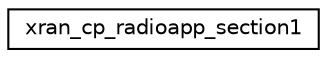 digraph "Graphical Class Hierarchy"
{
 // LATEX_PDF_SIZE
  edge [fontname="Helvetica",fontsize="10",labelfontname="Helvetica",labelfontsize="10"];
  node [fontname="Helvetica",fontsize="10",shape=record];
  rankdir="LR";
  Node0 [label="xran_cp_radioapp_section1",height=0.2,width=0.4,color="black", fillcolor="white", style="filled",URL="$structxran__cp__radioapp__section1.html",tooltip=" "];
}
